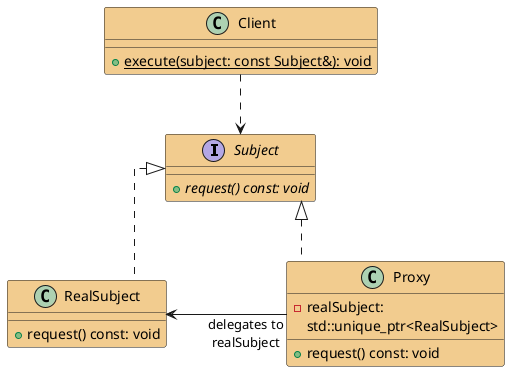 ' Copyright (c) 2025 Franz Steinkress
' Licensed under the MIT License - see LICENSE for details
@startuml
skinparam nodesep 120
skinparam linetype ortho
skinparam classBackgroundColor #F2CC8F

interface Subject {
    + {abstract} request() const: void
}
class RealSubject {
    + request() const: void
}
class Proxy {
    - realSubject: 
      std::unique_ptr<RealSubject>
    + request() const: void
}
class Client {
    + {static} execute(subject: const Subject&): void
}

Subject <|.. RealSubject
Subject <|.. Proxy
Proxy -left-> RealSubject: "delegates to\nrealSubject"
Client ..> Subject
@enduml

